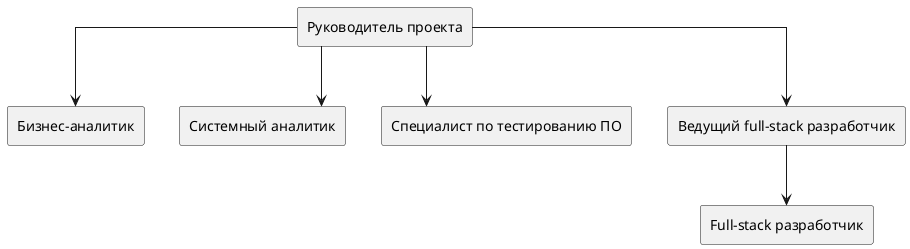 @startuml

skinparam linetype ortho

rectangle "Руководитель проекта" as ruk
rectangle "Бизнес-аналитик" as bus
rectangle "Системный аналитик" as sys
rectangle "Специалист по тестированию ПО" as test
rectangle "Ведущий full-stack разработчик" as rraz
rectangle "Full-stack разработчик" as raz

ruk --> bus
ruk --> sys
ruk --> test
ruk --> rraz
rraz --> raz



@enduml